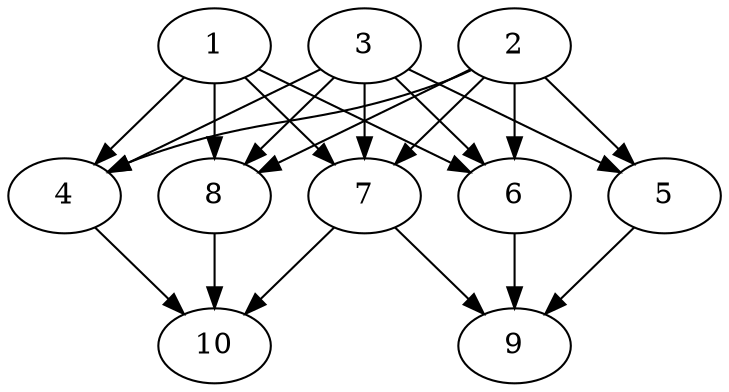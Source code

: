 // DAG automatically generated by daggen at Thu Oct  3 13:58:05 2019
// ./daggen --dot -n 10 --ccr 0.3 --fat 0.7 --regular 0.7 --density 0.9 --mindata 5242880 --maxdata 52428800 
digraph G {
  1 [size="28040533", alpha="0.10", expect_size="8412160"] 
  1 -> 4 [size ="8412160"]
  1 -> 6 [size ="8412160"]
  1 -> 7 [size ="8412160"]
  1 -> 8 [size ="8412160"]
  2 [size="44021760", alpha="0.19", expect_size="13206528"] 
  2 -> 4 [size ="13206528"]
  2 -> 5 [size ="13206528"]
  2 -> 6 [size ="13206528"]
  2 -> 7 [size ="13206528"]
  2 -> 8 [size ="13206528"]
  3 [size="21377707", alpha="0.05", expect_size="6413312"] 
  3 -> 4 [size ="6413312"]
  3 -> 5 [size ="6413312"]
  3 -> 6 [size ="6413312"]
  3 -> 7 [size ="6413312"]
  3 -> 8 [size ="6413312"]
  4 [size="57849173", alpha="0.06", expect_size="17354752"] 
  4 -> 10 [size ="17354752"]
  5 [size="74704213", alpha="0.11", expect_size="22411264"] 
  5 -> 9 [size ="22411264"]
  6 [size="157921280", alpha="0.18", expect_size="47376384"] 
  6 -> 9 [size ="47376384"]
  7 [size="171257173", alpha="0.11", expect_size="51377152"] 
  7 -> 9 [size ="51377152"]
  7 -> 10 [size ="51377152"]
  8 [size="134584320", alpha="0.05", expect_size="40375296"] 
  8 -> 10 [size ="40375296"]
  9 [size="69427200", alpha="0.19", expect_size="20828160"] 
  10 [size="57562453", alpha="0.14", expect_size="17268736"] 
}
